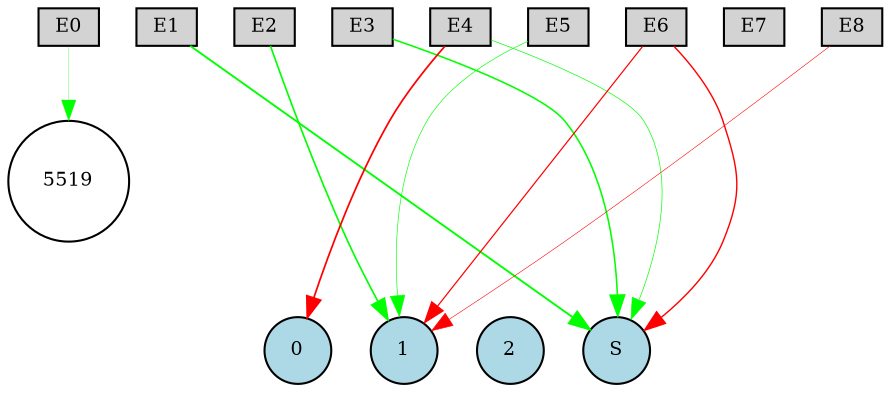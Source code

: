 digraph {
	node [fontsize=9 height=0.2 shape=circle width=0.2]
	subgraph inputs {
		node [shape=box style=filled]
		rank=source
		E0 [fillcolor=lightgray]
		E1 [fillcolor=lightgray]
		E0 -> E1 [style=invis]
		E2 [fillcolor=lightgray]
		E1 -> E2 [style=invis]
		E3 [fillcolor=lightgray]
		E2 -> E3 [style=invis]
		E4 [fillcolor=lightgray]
		E3 -> E4 [style=invis]
		E5 [fillcolor=lightgray]
		E4 -> E5 [style=invis]
		E6 [fillcolor=lightgray]
		E5 -> E6 [style=invis]
		E7 [fillcolor=lightgray]
		E6 -> E7 [style=invis]
		E8 [fillcolor=lightgray]
		E7 -> E8 [style=invis]
	}
	subgraph outputs {
		node [style=filled]
		rank=sink
		0 [fillcolor=lightblue fontsize=9 height=0.2 shape=circle width=0.2]
		1 [fillcolor=lightblue fontsize=9 height=0.2 shape=circle width=0.2]
		0 -> 1 [style=invis]
		2 [fillcolor=lightblue fontsize=9 height=0.2 shape=circle width=0.2]
		1 -> 2 [style=invis]
		S [fillcolor=lightblue fontsize=9 height=0.2 shape=circle width=0.2]
		2 -> S [style=invis]
	}
	E1 -> S [color=green penwidth=0.9033273158289239 style=solid]
	E3 -> S [color=green penwidth=0.7503912163988068 style=solid]
	E6 -> S [color=red penwidth=0.680463714011847 style=solid]
	E2 -> 1 [color=green penwidth=0.7928334511283781 style=solid]
	E4 -> 0 [color=red penwidth=0.8317320636709838 style=solid]
	E4 -> S [color=green penwidth=0.32350593941878036 style=solid]
	E8 -> 1 [color=red penwidth=0.2700688313029591 style=solid]
	E6 -> 1 [color=red penwidth=0.5829458502011552 style=solid]
	E0 -> 5519 [color=green penwidth=0.14458886505248802 style=solid]
	E5 -> 1 [color=green penwidth=0.3057822908883191 style=solid]
}
